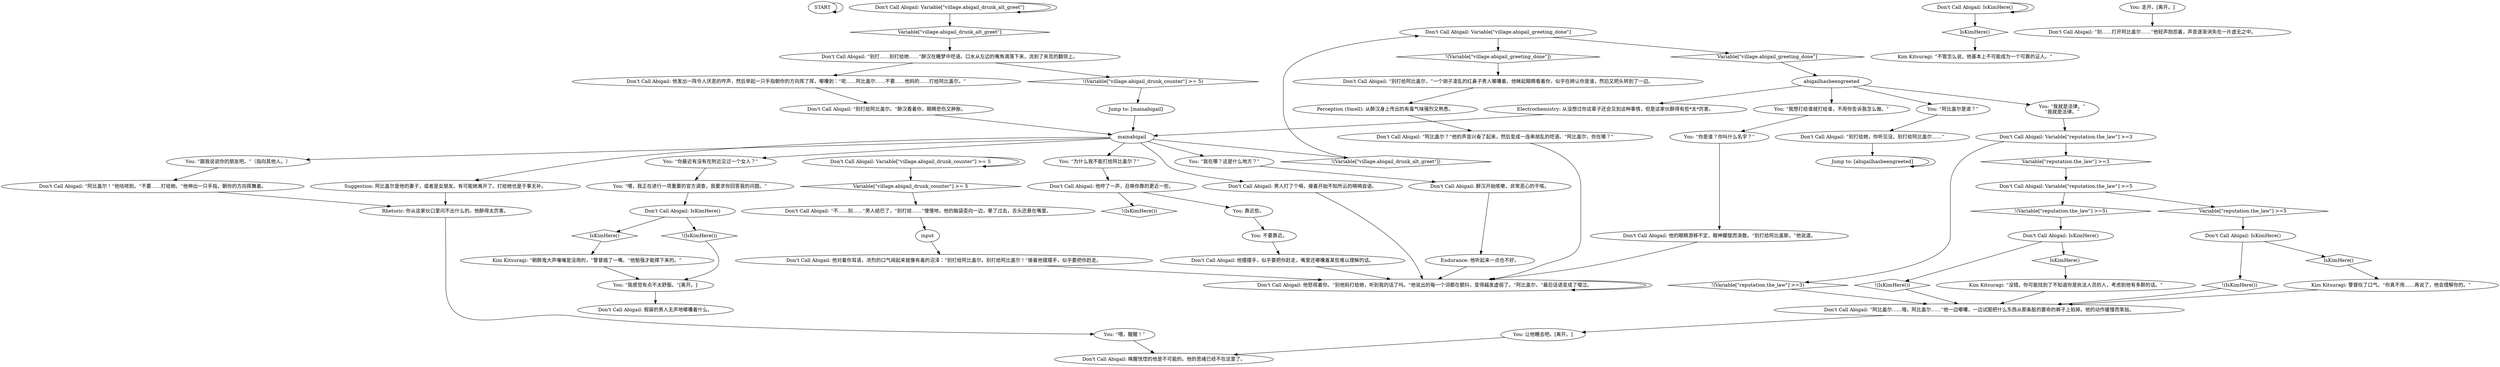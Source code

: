 # VILLAGE / ABIGAIL
# Don't Call Abigail -- a member of the Union of Moribund Alcoholics, who talks about (not calling) Abigail.
# ==================================================
digraph G {
	  0 [label="START"];
	  1 [label="input"];
	  2 [label="Don't Call Abigail: IsKimHere()"];
	  3 [label="IsKimHere()", shape=diamond];
	  4 [label="!(IsKimHere())", shape=diamond];
	  5 [label="You: 不要靠近。"];
	  6 [label="Don't Call Abigail: 他对着你耳语，浓烈的口气闻起来就像有毒的沼泽：“别打给阿比盖尔。别打给阿比盖尔！”接着他摆摆手，似乎要把你赶走。"];
	  7 [label="Don't Call Abigail: Variable[\"village.abigail_drunk_alt_greet\"]"];
	  8 [label="Variable[\"village.abigail_drunk_alt_greet\"]", shape=diamond];
	  9 [label="!(Variable[\"village.abigail_drunk_alt_greet\"])", shape=diamond];
	  10 [label="You: “喂，我正在进行一项重要的官方调查，我要求你回答我的问题。”"];
	  11 [label="Don't Call Abigail: “阿比盖尔？”他的声音兴奋了起来，然后变成一连串胡乱的呓语。“阿比盖尔，你在哪？”"];
	  12 [label="Don't Call Abigail: “别打给她，你听见没。别打给阿比盖尔……”"];
	  13 [label="Don't Call Abigail: 他发出一阵令人厌恶的哼声，然后举起一只手指朝你的方向挥了挥，嘟囔到：“呃……阿比盖尔……不要……他妈的……打给阿比盖尔。”"];
	  14 [label="You: 让他睡去吧。[离开。]"];
	  15 [label="Jump to: [abigailhasbeengreeted]"];
	  16 [label="abigailhasbeengreeted"];
	  17 [label="Don't Call Abigail: “别打给阿比盖尔。”醉汉看着你，眼睛悲伤又肿胀。"];
	  18 [label="Suggestion: 阿比盖尔是他的妻子，或者是女朋友。有可能她离开了。打给她也是于事无补。"];
	  19 [label="You: “你是谁？你叫什么名字？”"];
	  20 [label="Don't Call Abigail: “阿比盖尔！”他咕哝到。“不要……打给她。”他伸出一只手指，朝你的方向挥舞着。"];
	  21 [label="Don't Call Abigail: 他怒视着你。“别他妈打给她，听到我的话了吗。”他说出的每一个词都在颤抖，变得越发虚弱了。“阿比盖尔，”最后话语变成了啜泣。"];
	  22 [label="Don't Call Abigail: Variable[\"village.abigail_drunk_counter\"] >= 5"];
	  23 [label="Variable[\"village.abigail_drunk_counter\"] >= 5", shape=diamond];
	  24 [label="!(Variable[\"village.abigail_drunk_counter\"] >= 5)", shape=diamond];
	  25 [label="You: “喂，醒醒！”"];
	  26 [label="Electrochemistry: 从没想过你这辈子还会见到这种事情，但是这家伙醉得有些*太*厉害。"];
	  27 [label="You: “我感觉有点不太舒服。”[离开。]"];
	  28 [label="Don't Call Abigail: 醉汉开始咳嗽，非常恶心的干咳。"];
	  29 [label="Don't Call Abigail: 男人打了个嗝，接着开始不知所云的喃喃自语。"];
	  30 [label="You: 走开。[离开。]"];
	  31 [label="Don't Call Abigail: “别打给阿比盖尔，”一个胡子凌乱的红鼻子男人嘟囔着。他眯起眼睛看着你，似乎在辨认你是谁，然后又把头转到了一边。"];
	  32 [label="Don't Call Abigail: 他摆摆手，似乎要把你赶走，嘴里还嘟囔着某些难以理解的话。"];
	  33 [label="Endurance: 他听起来一点也不好。"];
	  34 [label="Don't Call Abigail: “别……打开阿比盖尔……”他轻声抱怨着，声音逐渐消失在一片虚无之中。"];
	  35 [label="Kim Kitsuragi: 警督叹了口气。“你真不用……再说了，他会理解你的。”"];
	  36 [label="You: 靠近些。"];
	  37 [label="Perception (Smell): 从醉汉身上传出的有毒气味强烈又熟悉。"];
	  38 [label="Kim Kitsuragi: “没错，你可能找到了不知道你是执法人员的人，考虑到他有多醉的话。”"];
	  39 [label="mainabigail"];
	  40 [label="You: “我想打给谁就打给谁，不用你告诉我怎么做。”"];
	  41 [label="Don't Call Abigail: “阿比盖尔……哦，阿比盖尔……”他一边嘟囔，一边试图把什么东西从那条脏的要命的裤子上拍掉。他的动作缓慢而笨拙。"];
	  42 [label="Don't Call Abigail: 唤醒恍惚的他是不可能的。他的思绪已经不在这里了。"];
	  43 [label="You: “你最近有没有在附近见过一个女人？”"];
	  44 [label="Don't Call Abigail: 假寐的男人无声地嘟囔着什么。"];
	  45 [label="You: “为什么我不能打给阿比盖尔？”"];
	  46 [label="Don't Call Abigail: IsKimHere()"];
	  47 [label="IsKimHere()", shape=diamond];
	  48 [label="!(IsKimHere())", shape=diamond];
	  49 [label="Don't Call Abigail: 他的眼睛游移不定，眼神朦胧而涣散。“别打给阿比盖斯，”他说道。"];
	  50 [label="Jump to: [mainabigail]"];
	  51 [label="Don't Call Abigail: Variable[\"village.abigail_greeting_done\"]"];
	  52 [label="Variable[\"village.abigail_greeting_done\"]", shape=diamond];
	  53 [label="!(Variable[\"village.abigail_greeting_done\"])", shape=diamond];
	  54 [label="Don't Call Abigail: IsKimHere()"];
	  55 [label="IsKimHere()", shape=diamond];
	  56 [label="!(IsKimHere())", shape=diamond];
	  57 [label="Rhetoric: 你从这家伙口里问不出什么的。他醉得太厉害。"];
	  58 [label="Don't Call Abigail: IsKimHere()"];
	  59 [label="IsKimHere()", shape=diamond];
	  60 [label="!(IsKimHere())", shape=diamond];
	  61 [label="Don't Call Abigail: 他哼了一声，召唤你靠的更近一些。"];
	  62 [label="You: “阿比盖尔是谁？”"];
	  63 [label="Kim Kitsuragi: “朝醉鬼大声嚷嚷是没用的，”警督插了一嘴。“他勉强才能撑下来的。”"];
	  64 [label="Kim Kitsuragi: “不管怎么说，他基本上不可能成为一个可靠的证人。”"];
	  65 [label="You: “跟我说说你的朋友吧。”（指向其他人。）"];
	  66 [label="You: “我就是法律。”\n“我就是法律。”"];
	  67 [label="Don't Call Abigail: Variable[\"reputation.the_law\"] >=5"];
	  68 [label="Variable[\"reputation.the_law\"] >=5", shape=diamond];
	  69 [label="!(Variable[\"reputation.the_law\"] >=5)", shape=diamond];
	  70 [label="Don't Call Abigail: Variable[\"reputation.the_law\"] >=3"];
	  71 [label="Variable[\"reputation.the_law\"] >=3", shape=diamond];
	  72 [label="!(Variable[\"reputation.the_law\"] >=3)", shape=diamond];
	  73 [label="You: “我在哪？这是什么地方？”"];
	  74 [label="Don't Call Abigail: “不……别……”男人结巴了，“别打给……”慢慢地，他的脑袋歪向一边，晕了过去，舌头还悬在嘴里。"];
	  75 [label="Don't Call Abigail: “别打……别打给她……”醉汉在睡梦中呓语。口水从左边的嘴角滴落下来，流到了夹克的翻领上。"];
	  0 -> 0
	  1 -> 6
	  2 -> 2
	  2 -> 3
	  3 -> 64
	  5 -> 32
	  6 -> 21
	  7 -> 8
	  7 -> 7
	  8 -> 75
	  9 -> 51
	  10 -> 58
	  11 -> 21
	  12 -> 15
	  13 -> 17
	  14 -> 42
	  15 -> 15
	  16 -> 40
	  16 -> 66
	  16 -> 26
	  16 -> 62
	  17 -> 39
	  18 -> 57
	  19 -> 49
	  20 -> 57
	  21 -> 21
	  22 -> 22
	  22 -> 23
	  23 -> 74
	  24 -> 50
	  25 -> 42
	  26 -> 39
	  27 -> 44
	  28 -> 33
	  29 -> 21
	  30 -> 34
	  31 -> 37
	  32 -> 21
	  33 -> 21
	  35 -> 41
	  36 -> 5
	  37 -> 11
	  38 -> 41
	  39 -> 65
	  39 -> 73
	  39 -> 9
	  39 -> 43
	  39 -> 45
	  39 -> 18
	  39 -> 29
	  40 -> 19
	  41 -> 14
	  43 -> 10
	  45 -> 61
	  46 -> 48
	  46 -> 47
	  47 -> 35
	  48 -> 41
	  49 -> 21
	  50 -> 39
	  51 -> 52
	  51 -> 53
	  52 -> 16
	  53 -> 31
	  54 -> 56
	  54 -> 55
	  55 -> 38
	  56 -> 41
	  57 -> 25
	  58 -> 59
	  58 -> 60
	  59 -> 63
	  60 -> 27
	  61 -> 36
	  61 -> 4
	  62 -> 12
	  63 -> 27
	  65 -> 20
	  66 -> 70
	  67 -> 68
	  67 -> 69
	  68 -> 46
	  69 -> 54
	  70 -> 72
	  70 -> 71
	  71 -> 67
	  72 -> 41
	  73 -> 28
	  74 -> 1
	  75 -> 24
	  75 -> 13
}


